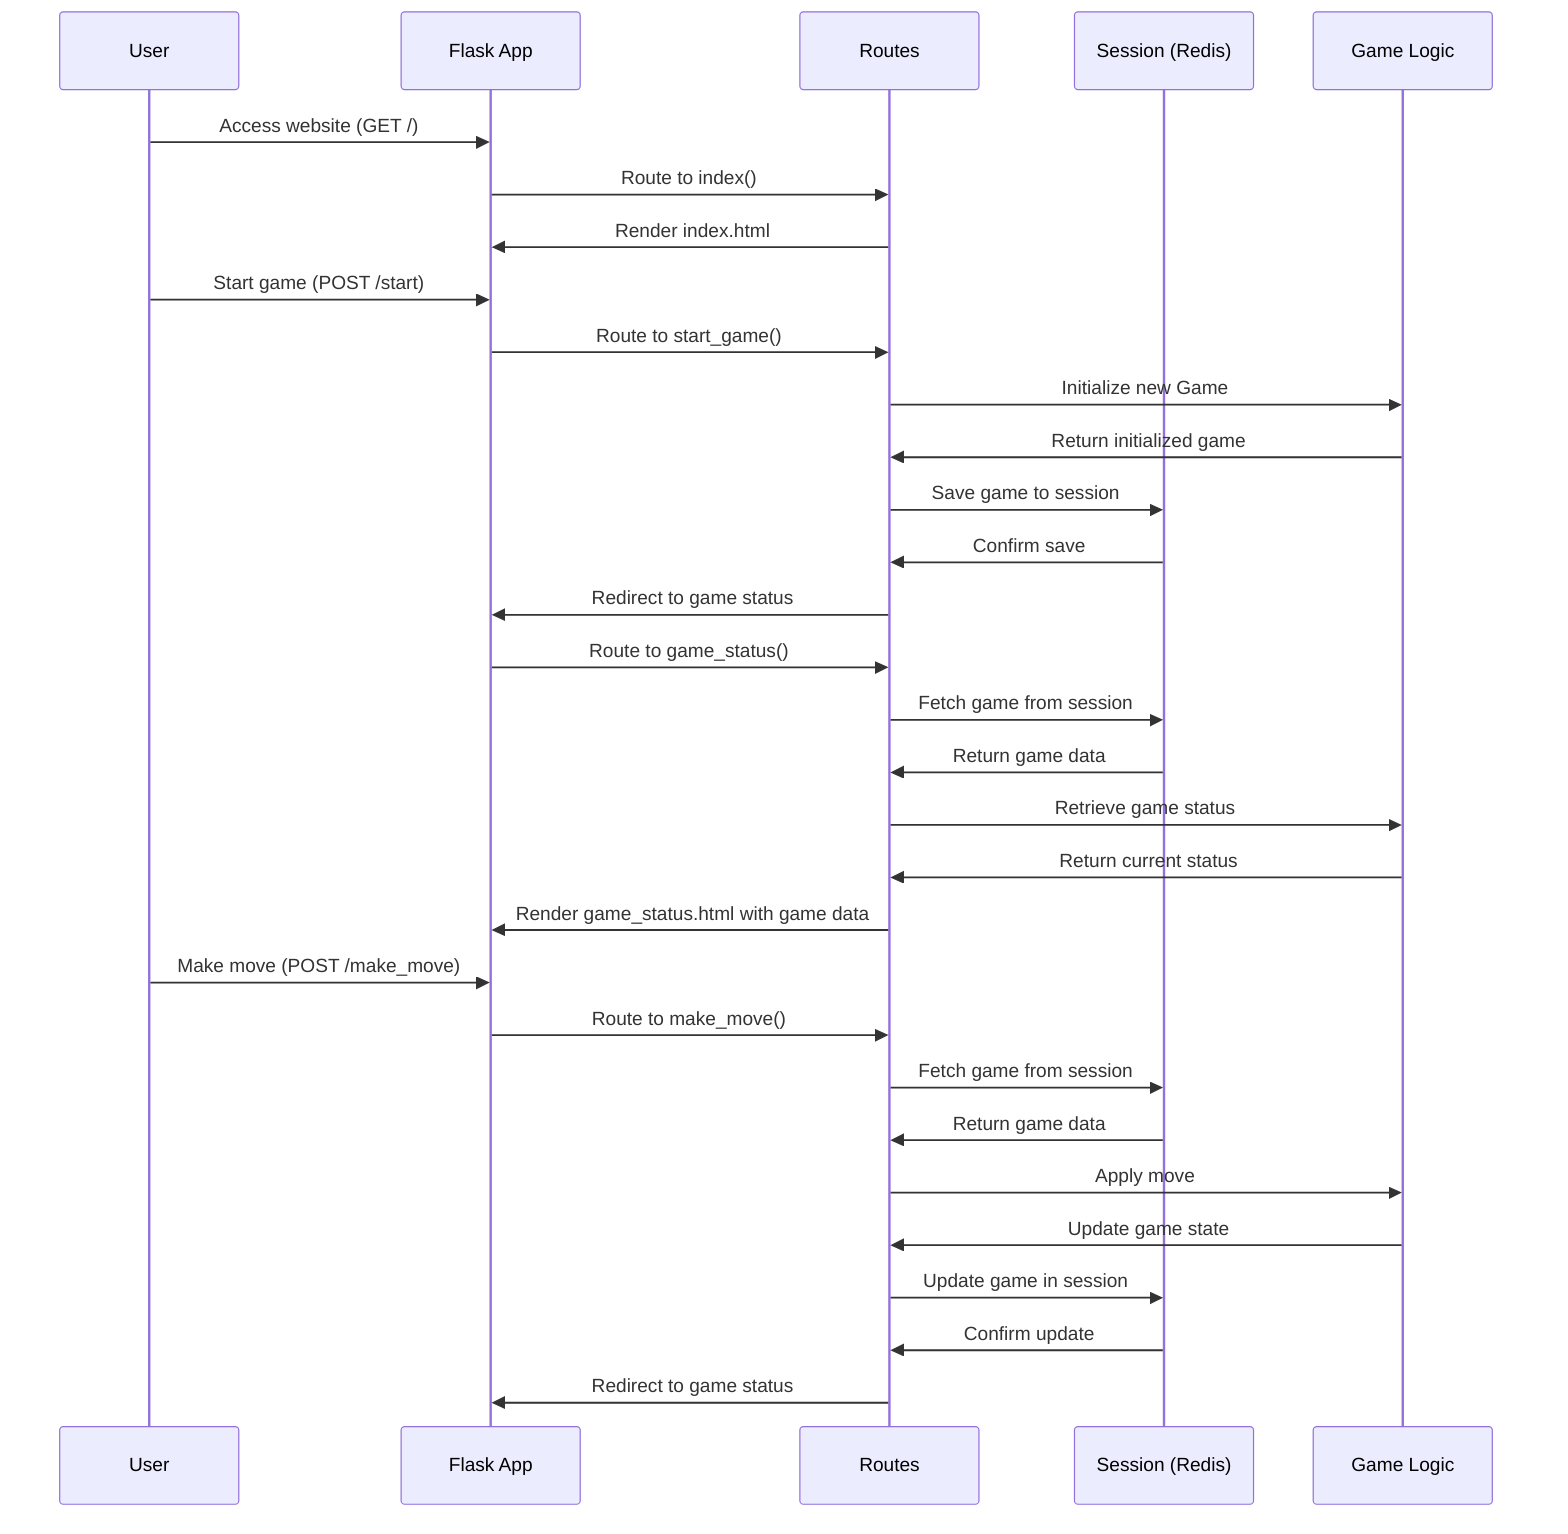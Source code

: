 sequenceDiagram
    participant U as User
    participant F as Flask App
    participant R as Routes
    participant S as Session (Redis)
    participant G as Game Logic

    U->>F: Access website (GET /)
    F->>R: Route to index()
    R->>F: Render index.html

    U->>F: Start game (POST /start)
    F->>R: Route to start_game()
    R->>G: Initialize new Game
    G->>R: Return initialized game
    R->>S: Save game to session
    S->>R: Confirm save
    R->>F: Redirect to game status

    F->>R: Route to game_status()
    R->>S: Fetch game from session
    S->>R: Return game data
    R->>G: Retrieve game status
    G->>R: Return current status
    R->>F: Render game_status.html with game data

    U->>F: Make move (POST /make_move)
    F->>R: Route to make_move()
    R->>S: Fetch game from session
    S->>R: Return game data
    R->>G: Apply move
    G->>R: Update game state
    R->>S: Update game in session
    S->>R: Confirm update
    R->>F: Redirect to game status